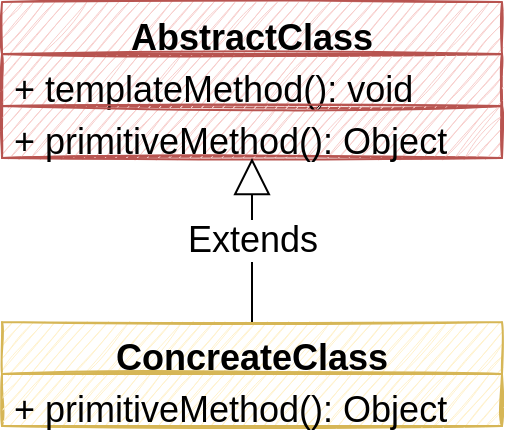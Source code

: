 <mxfile version="20.2.3" type="device"><diagram id="kRx5nWwjsBBuBgbs-sLv" name="第 1 页"><mxGraphModel dx="1102" dy="698" grid="1" gridSize="10" guides="1" tooltips="1" connect="1" arrows="1" fold="1" page="1" pageScale="1" pageWidth="827" pageHeight="1169" math="0" shadow="0"><root><mxCell id="0"/><mxCell id="1" parent="0"/><mxCell id="MCN1l0zc8PNG4yUAgVNF-1" value="AbstractClass" style="swimlane;fontStyle=1;align=center;verticalAlign=top;childLayout=stackLayout;horizontal=1;startSize=26;horizontalStack=0;resizeParent=1;resizeParentMax=0;resizeLast=0;collapsible=1;marginBottom=0;fontSize=18;fillColor=#f8cecc;strokeColor=#b85450;sketch=1;" vertex="1" parent="1"><mxGeometry x="270" y="120" width="250" height="78" as="geometry"/></mxCell><mxCell id="MCN1l0zc8PNG4yUAgVNF-5" value="+ templateMethod(): void" style="text;strokeColor=#b85450;fillColor=#f8cecc;align=left;verticalAlign=top;spacingLeft=4;spacingRight=4;overflow=hidden;rotatable=0;points=[[0,0.5],[1,0.5]];portConstraint=eastwest;fontSize=18;sketch=1;" vertex="1" parent="MCN1l0zc8PNG4yUAgVNF-1"><mxGeometry y="26" width="250" height="26" as="geometry"/></mxCell><mxCell id="MCN1l0zc8PNG4yUAgVNF-4" value="+ primitiveMethod(): Object" style="text;strokeColor=#b85450;fillColor=#f8cecc;align=left;verticalAlign=top;spacingLeft=4;spacingRight=4;overflow=hidden;rotatable=0;points=[[0,0.5],[1,0.5]];portConstraint=eastwest;fontSize=18;sketch=1;" vertex="1" parent="MCN1l0zc8PNG4yUAgVNF-1"><mxGeometry y="52" width="250" height="26" as="geometry"/></mxCell><mxCell id="MCN1l0zc8PNG4yUAgVNF-7" value="ConcreateClass" style="swimlane;fontStyle=1;align=center;verticalAlign=top;childLayout=stackLayout;horizontal=1;startSize=26;horizontalStack=0;resizeParent=1;resizeParentMax=0;resizeLast=0;collapsible=1;marginBottom=0;fontSize=18;fillColor=#fff2cc;strokeColor=#d6b656;sketch=1;" vertex="1" parent="1"><mxGeometry x="270" y="280" width="250" height="52" as="geometry"/></mxCell><mxCell id="MCN1l0zc8PNG4yUAgVNF-10" value="+ primitiveMethod(): Object" style="text;strokeColor=#d6b656;fillColor=#fff2cc;align=left;verticalAlign=top;spacingLeft=4;spacingRight=4;overflow=hidden;rotatable=0;points=[[0,0.5],[1,0.5]];portConstraint=eastwest;fontSize=18;sketch=1;" vertex="1" parent="MCN1l0zc8PNG4yUAgVNF-7"><mxGeometry y="26" width="250" height="26" as="geometry"/></mxCell><mxCell id="MCN1l0zc8PNG4yUAgVNF-11" value="Extends" style="endArrow=block;endSize=16;endFill=0;html=1;rounded=0;fontSize=18;exitX=0.5;exitY=0;exitDx=0;exitDy=0;" edge="1" parent="1" source="MCN1l0zc8PNG4yUAgVNF-7" target="MCN1l0zc8PNG4yUAgVNF-4"><mxGeometry width="160" relative="1" as="geometry"><mxPoint x="150" y="250" as="sourcePoint"/><mxPoint x="310" y="250" as="targetPoint"/></mxGeometry></mxCell></root></mxGraphModel></diagram></mxfile>